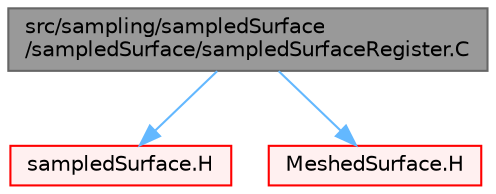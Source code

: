 digraph "src/sampling/sampledSurface/sampledSurface/sampledSurfaceRegister.C"
{
 // LATEX_PDF_SIZE
  bgcolor="transparent";
  edge [fontname=Helvetica,fontsize=10,labelfontname=Helvetica,labelfontsize=10];
  node [fontname=Helvetica,fontsize=10,shape=box,height=0.2,width=0.4];
  Node1 [id="Node000001",label="src/sampling/sampledSurface\l/sampledSurface/sampledSurfaceRegister.C",height=0.2,width=0.4,color="gray40", fillcolor="grey60", style="filled", fontcolor="black",tooltip=" "];
  Node1 -> Node2 [id="edge1_Node000001_Node000002",color="steelblue1",style="solid",tooltip=" "];
  Node2 [id="Node000002",label="sampledSurface.H",height=0.2,width=0.4,color="red", fillcolor="#FFF0F0", style="filled",URL="$sampledSurface_8H.html",tooltip=" "];
  Node1 -> Node411 [id="edge2_Node000001_Node000411",color="steelblue1",style="solid",tooltip=" "];
  Node411 [id="Node000411",label="MeshedSurface.H",height=0.2,width=0.4,color="red", fillcolor="#FFF0F0", style="filled",URL="$MeshedSurface_8H.html",tooltip=" "];
}

